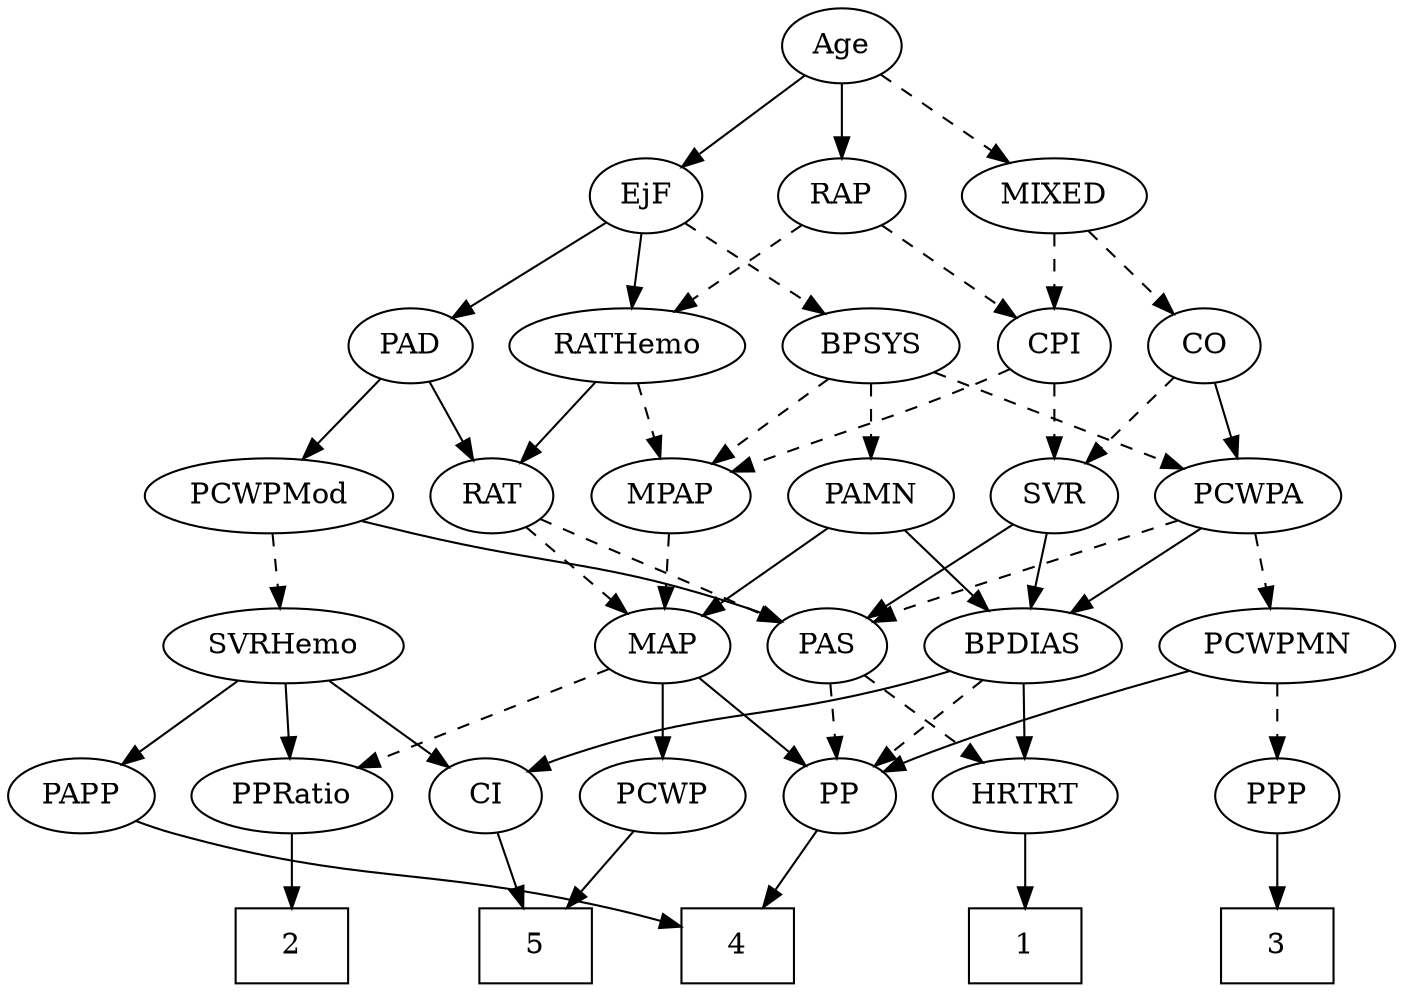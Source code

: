 strict digraph {
	graph [bb="0,0,609.89,468"];
	node [label="\N"];
	1	[height=0.5,
		pos="450.85,18",
		shape=box,
		width=0.75];
	2	[height=0.5,
		pos="120.85,18",
		shape=box,
		width=0.75];
	3	[height=0.5,
		pos="559.85,18",
		shape=box,
		width=0.75];
	4	[height=0.5,
		pos="321.85,18",
		shape=box,
		width=0.75];
	5	[height=0.5,
		pos="227.85,18",
		shape=box,
		width=0.75];
	Age	[height=0.5,
		pos="366.85,450",
		width=0.75];
	EjF	[height=0.5,
		pos="279.85,378",
		width=0.75];
	Age -> EjF	[pos="e,296.57,392.46 350.07,435.5 337.19,425.14 319.21,410.67 304.67,398.97",
		style=solid];
	RAP	[height=0.5,
		pos="366.85,378",
		width=0.77632];
	Age -> RAP	[pos="e,366.85,396.1 366.85,431.7 366.85,423.98 366.85,414.71 366.85,406.11",
		style=solid];
	MIXED	[height=0.5,
		pos="459.85,378",
		width=1.1193];
	Age -> MIXED	[pos="e,440.18,393.8 384.34,435.83 397.75,425.74 416.51,411.62 431.98,399.98",
		style=dashed];
	BPSYS	[height=0.5,
		pos="376.85,306",
		width=1.0471];
	EjF -> BPSYS	[pos="e,356.83,321.45 297.64,364.16 311.89,353.88 332.15,339.25 348.62,327.37",
		style=dashed];
	PAD	[height=0.5,
		pos="175.85,306",
		width=0.79437];
	EjF -> PAD	[pos="e,194.63,319.64 261.25,364.49 245.09,353.6 221.45,337.69 203.14,325.37",
		style=solid];
	RATHemo	[height=0.5,
		pos="271.85,306",
		width=1.3721];
	EjF -> RATHemo	[pos="e,273.8,324.1 277.87,359.7 276.99,351.98 275.93,342.71 274.95,334.11",
		style=solid];
	RAP -> RATHemo	[pos="e,292.95,322.55 348.98,363.83 335.55,353.94 316.87,340.18 301.26,328.67",
		style=dashed];
	CPI	[height=0.5,
		pos="459.85,306",
		width=0.75];
	RAP -> CPI	[pos="e,442.43,320.11 384.34,363.83 398.37,353.27 418.26,338.3 434.11,326.37",
		style=dashed];
	CO	[height=0.5,
		pos="531.85,306",
		width=0.75];
	MIXED -> CO	[pos="e,516.9,321.54 475.83,361.46 485.79,351.78 498.75,339.17 509.7,328.53",
		style=dashed];
	MIXED -> CPI	[pos="e,459.85,324.1 459.85,359.7 459.85,351.98 459.85,342.71 459.85,334.11",
		style=dashed];
	MPAP	[height=0.5,
		pos="288.85,234",
		width=0.97491];
	MAP	[height=0.5,
		pos="285.85,162",
		width=0.84854];
	MPAP -> MAP	[pos="e,286.58,180.1 288.11,215.7 287.78,207.98 287.38,198.71 287.01,190.11",
		style=dashed];
	BPSYS -> MPAP	[pos="e,307.18,249.58 358.18,290.15 345.73,280.25 329.18,267.08 315.37,256.09",
		style=dashed];
	PAMN	[height=0.5,
		pos="377.85,234",
		width=1.011];
	BPSYS -> PAMN	[pos="e,377.6,252.1 377.09,287.7 377.2,279.98 377.34,270.71 377.46,262.11",
		style=dashed];
	PCWPA	[height=0.5,
		pos="547.85,234",
		width=1.1555];
	BPSYS -> PCWPA	[pos="e,518.57,246.98 404.7,293.6 433.09,281.98 477.35,263.86 509.14,250.85",
		style=dashed];
	RAT	[height=0.5,
		pos="208.85,234",
		width=0.75827];
	PAD -> RAT	[pos="e,201.08,251.47 183.67,288.41 187.57,280.13 192.38,269.92 196.75,260.66",
		style=solid];
	PCWPMod	[height=0.5,
		pos="111.85,234",
		width=1.4443];
	PAD -> PCWPMod	[pos="e,126.74,251.29 162.27,290.15 153.97,281.07 143.16,269.24 133.67,258.87",
		style=solid];
	SVR	[height=0.5,
		pos="459.85,234",
		width=0.77632];
	CO -> SVR	[pos="e,474.64,249.38 517.28,290.83 507.1,280.94 493.32,267.55 481.82,256.36",
		style=dashed];
	CO -> PCWPA	[pos="e,543.9,252.28 535.72,288.05 537.5,280.26 539.66,270.82 541.66,262.08",
		style=solid];
	PAS	[height=0.5,
		pos="362.85,162",
		width=0.75];
	PP	[height=0.5,
		pos="365.85,90",
		width=0.75];
	PAS -> PP	[pos="e,365.11,108.1 363.59,143.7 363.92,135.98 364.32,126.71 364.69,118.11",
		style=dashed];
	HRTRT	[height=0.5,
		pos="450.85,90",
		width=1.1013];
	PAS -> HRTRT	[pos="e,432.1,105.91 379.81,147.5 392.34,137.54 409.64,123.78 424.03,112.34",
		style=dashed];
	BPDIAS	[height=0.5,
		pos="449.85,162",
		width=1.1735];
	PAMN -> BPDIAS	[pos="e,433.66,178.73 393.83,217.46 403.36,208.2 415.64,196.25 426.28,185.92",
		style=solid];
	PAMN -> MAP	[pos="e,303.95,176.77 358.78,218.5 345.32,208.25 327.11,194.39 312.25,183.09",
		style=solid];
	RATHemo -> MPAP	[pos="e,284.65,252.28 275.96,288.05 277.86,280.26 280.15,270.82 282.27,262.08",
		style=dashed];
	RATHemo -> RAT	[pos="e,222.52,250.19 257.24,288.76 248.97,279.59 238.51,267.96 229.43,257.88",
		style=solid];
	CPI -> MPAP	[pos="e,315.94,245.53 438.63,294.69 433.8,292.43 428.67,290.08 423.85,288 414.4,283.92 362.02,263.46 325.35,249.19",
		style=dashed];
	CPI -> SVR	[pos="e,459.85,252.1 459.85,287.7 459.85,279.98 459.85,270.71 459.85,262.11",
		style=dashed];
	RAT -> PAS	[pos="e,341.35,172.93 230.51,222.67 235.23,220.45 240.2,218.13 244.85,216 280.66,199.59 289.95,196.22 325.85,180 327.89,179.08 329.99,\
178.12 332.11,177.16",
		style=dashed];
	RAT -> MAP	[pos="e,269.76,177.63 224.43,218.83 235.24,209 249.85,195.72 262.11,184.58",
		style=dashed];
	SVR -> PAS	[pos="e,380.68,175.87 441.6,219.83 426.74,209.11 405.57,193.83 388.92,181.82",
		style=solid];
	SVR -> BPDIAS	[pos="e,452.32,180.28 457.43,216.05 456.33,208.35 454.99,199.03 453.76,190.36",
		style=solid];
	PCWPMod -> PAS	[pos="e,342.01,173.45 150.83,221.88 158.13,219.87 165.71,217.83 172.85,216 240.51,198.62 259.78,202.7 325.85,180 328.1,179.22 330.41,178.36 \
332.71,177.44",
		style=solid];
	SVRHemo	[height=0.5,
		pos="117.85,162",
		width=1.3902];
	PCWPMod -> SVRHemo	[pos="e,116.38,180.1 113.33,215.7 113.99,207.98 114.79,198.71 115.52,190.11",
		style=dashed];
	PCWPA -> PAS	[pos="e,384.01,173.42 516.33,222.2 479.39,209.47 420.48,188.93 398.85,180 397.03,179.25 395.16,178.45 393.29,177.63",
		style=dashed];
	PCWPMN	[height=0.5,
		pos="559.85,162",
		width=1.3902];
	PCWPA -> PCWPMN	[pos="e,556.92,180.1 550.81,215.7 552.14,207.98 553.73,198.71 555.2,190.11",
		style=dashed];
	PCWPA -> BPDIAS	[pos="e,470.6,177.82 527.06,218.15 513.03,208.13 494.32,194.76 478.82,183.7",
		style=solid];
	PCWPMN -> PP	[pos="e,386.98,101.49 522.69,149.89 490.38,139.92 442.51,124.36 401.85,108 400.02,107.26 398.15,106.48 396.28,105.67",
		style=solid];
	PPP	[height=0.5,
		pos="559.85,90",
		width=0.75];
	PCWPMN -> PPP	[pos="e,559.85,108.1 559.85,143.7 559.85,135.98 559.85,126.71 559.85,118.11",
		style=dashed];
	PPRatio	[height=0.5,
		pos="120.85,90",
		width=1.1013];
	SVRHemo -> PPRatio	[pos="e,120.11,108.1 118.59,143.7 118.92,135.98 119.32,126.71 119.69,118.11",
		style=solid];
	CI	[height=0.5,
		pos="205.85,90",
		width=0.75];
	SVRHemo -> CI	[pos="e,189.21,104.24 137.82,145.12 150.67,134.89 167.46,121.53 181.15,110.65",
		style=solid];
	PAPP	[height=0.5,
		pos="31.847,90",
		width=0.88464];
	SVRHemo -> PAPP	[pos="e,49.242,105.16 98.332,145.12 86.103,135.16 70.216,122.23 57.04,111.51",
		style=solid];
	BPDIAS -> PP	[pos="e,382.17,104.6 431.2,145.46 419.04,135.32 403.03,121.99 389.91,111.05",
		style=dashed];
	BPDIAS -> CI	[pos="e,226.47,101.67 418.16,149.91 411.8,147.84 405.14,145.77 398.85,144 329.92,124.66 309.5,131.42 241.85,108 239.94,107.34 237.99,106.61 \
236.05,105.83",
		style=solid];
	BPDIAS -> HRTRT	[pos="e,450.6,108.1 450.09,143.7 450.2,135.98 450.34,126.71 450.46,118.11",
		style=solid];
	MAP -> PP	[pos="e,350.11,104.77 302.42,146.5 314.02,136.35 329.67,122.65 342.53,111.4",
		style=solid];
	MAP -> PPRatio	[pos="e,148.73,102.83 261.85,150.82 234.64,139.28 189.92,120.3 158.14,106.82",
		style=dashed];
	PCWP	[height=0.5,
		pos="285.85,90",
		width=0.97491];
	MAP -> PCWP	[pos="e,285.85,108.1 285.85,143.7 285.85,135.98 285.85,126.71 285.85,118.11",
		style=solid];
	PP -> 4	[pos="e,332.72,36.292 355.86,73.116 350.64,64.801 344.11,54.41 338.17,44.963",
		style=solid];
	PPP -> 3	[pos="e,559.85,36.104 559.85,71.697 559.85,63.983 559.85,54.712 559.85,46.112",
		style=solid];
	PPRatio -> 2	[pos="e,120.85,36.104 120.85,71.697 120.85,63.983 120.85,54.712 120.85,46.112",
		style=solid];
	PCWP -> 5	[pos="e,242.17,36.292 272.69,73.116 265.58,64.544 256.65,53.766 248.64,44.089",
		style=solid];
	CI -> 5	[pos="e,222.42,36.275 211.17,72.055 213.62,64.261 216.59,54.822 219.34,46.079",
		style=solid];
	PAPP -> 4	[pos="e,294.56,27.607 55.648,77.891 60.905,75.718 66.502,73.616 71.847,72 154.95,46.873 179.42,56.235 263.85,36 270.63,34.373 277.81,32.444 \
284.71,30.48",
		style=solid];
	HRTRT -> 1	[pos="e,450.85,36.104 450.85,71.697 450.85,63.983 450.85,54.712 450.85,46.112",
		style=solid];
}
